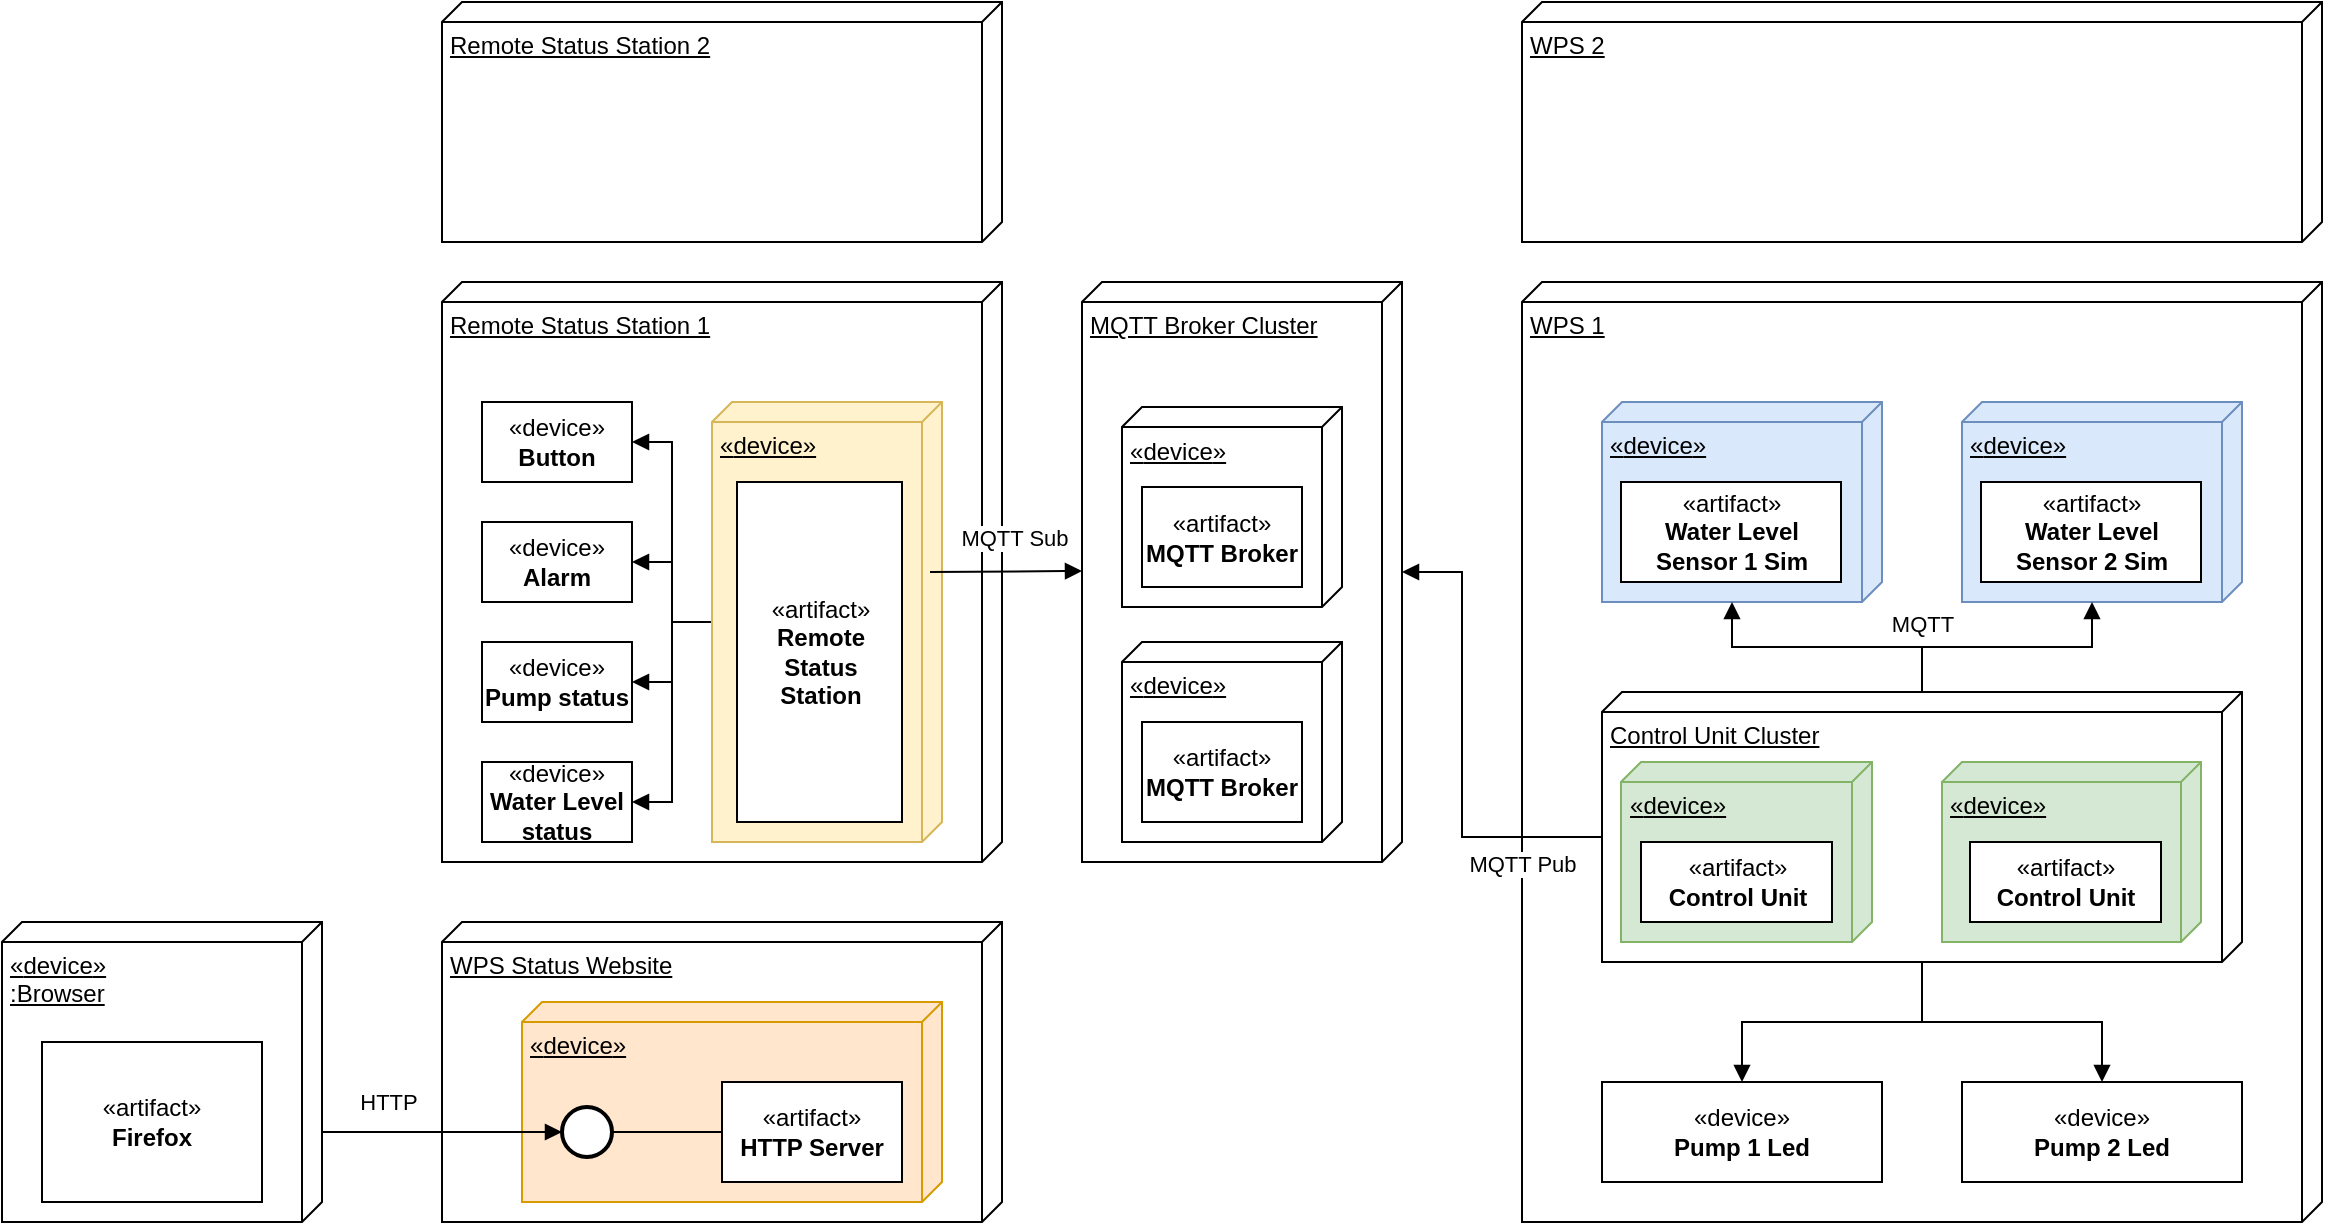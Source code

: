 <mxfile version="22.1.16" type="device">
  <diagram id="-jloQYBRYK6Awh3fImPs" name="Página-1">
    <mxGraphModel dx="2261" dy="2012" grid="1" gridSize="10" guides="1" tooltips="1" connect="1" arrows="1" fold="1" page="1" pageScale="1" pageWidth="827" pageHeight="1169" math="0" shadow="0">
      <root>
        <mxCell id="0" />
        <mxCell id="1" parent="0" />
        <mxCell id="XlQ_gyAynb_7siddWxOq-5" value="MQTT Broker Cluster" style="verticalAlign=top;align=left;spacingTop=8;spacingLeft=2;spacingRight=12;shape=cube;size=10;direction=south;fontStyle=4;html=1;whiteSpace=wrap;" vertex="1" parent="1">
          <mxGeometry x="-40" y="120" width="160" height="290" as="geometry" />
        </mxCell>
        <mxCell id="bxP-EH-jp1SR5SKdyFND-36" value="Remote Status Station 1" style="verticalAlign=top;align=left;spacingTop=8;spacingLeft=2;spacingRight=12;shape=cube;size=10;direction=south;fontStyle=4;html=1;whiteSpace=wrap;" parent="1" vertex="1">
          <mxGeometry x="-360" y="120" width="280" height="290" as="geometry" />
        </mxCell>
        <mxCell id="bxP-EH-jp1SR5SKdyFND-11" value="WPS 1" style="verticalAlign=top;align=left;spacingTop=8;spacingLeft=2;spacingRight=12;shape=cube;size=10;direction=south;fontStyle=4;html=1;whiteSpace=wrap;" parent="1" vertex="1">
          <mxGeometry x="180" y="120" width="400" height="470" as="geometry" />
        </mxCell>
        <mxCell id="bxP-EH-jp1SR5SKdyFND-32" style="edgeStyle=orthogonalEdgeStyle;rounded=0;orthogonalLoop=1;jettySize=auto;html=1;endArrow=block;endFill=1;" parent="1" source="bxP-EH-jp1SR5SKdyFND-1" target="bxP-EH-jp1SR5SKdyFND-8" edge="1">
          <mxGeometry relative="1" as="geometry" />
        </mxCell>
        <mxCell id="bxP-EH-jp1SR5SKdyFND-33" style="edgeStyle=orthogonalEdgeStyle;rounded=0;orthogonalLoop=1;jettySize=auto;html=1;endArrow=block;endFill=1;" parent="1" source="bxP-EH-jp1SR5SKdyFND-1" target="bxP-EH-jp1SR5SKdyFND-9" edge="1">
          <mxGeometry relative="1" as="geometry" />
        </mxCell>
        <mxCell id="bxP-EH-jp1SR5SKdyFND-1" value="Control Unit Cluster" style="verticalAlign=top;align=left;spacingTop=8;spacingLeft=2;spacingRight=12;shape=cube;size=10;direction=south;fontStyle=4;html=1;whiteSpace=wrap;" parent="1" vertex="1">
          <mxGeometry x="220" y="325" width="320" height="135" as="geometry" />
        </mxCell>
        <mxCell id="bxP-EH-jp1SR5SKdyFND-3" value="«&lt;span style=&quot;background-color: initial;&quot;&gt;device&lt;/span&gt;»" style="verticalAlign=top;align=left;spacingTop=8;spacingLeft=2;spacingRight=12;shape=cube;size=10;direction=south;fontStyle=4;html=1;whiteSpace=wrap;fillColor=#dae8fc;strokeColor=#6c8ebf;" parent="1" vertex="1">
          <mxGeometry x="220" y="180" width="140" height="100" as="geometry" />
        </mxCell>
        <mxCell id="bxP-EH-jp1SR5SKdyFND-4" value="«artifact»&lt;br&gt;&lt;b&gt;Water Level Sensor 1 Sim&lt;/b&gt;" style="html=1;whiteSpace=wrap;" parent="1" vertex="1">
          <mxGeometry x="229.5" y="220" width="110" height="50" as="geometry" />
        </mxCell>
        <mxCell id="bxP-EH-jp1SR5SKdyFND-5" value="«&lt;span style=&quot;background-color: initial;&quot;&gt;device&lt;/span&gt;»" style="verticalAlign=top;align=left;spacingTop=8;spacingLeft=2;spacingRight=12;shape=cube;size=10;direction=south;fontStyle=4;html=1;whiteSpace=wrap;fillColor=#dae8fc;strokeColor=#6c8ebf;" parent="1" vertex="1">
          <mxGeometry x="400" y="180" width="140" height="100" as="geometry" />
        </mxCell>
        <mxCell id="bxP-EH-jp1SR5SKdyFND-6" value="«artifact»&lt;br&gt;&lt;b&gt;Water Level Sensor 2 Sim&lt;/b&gt;" style="html=1;whiteSpace=wrap;" parent="1" vertex="1">
          <mxGeometry x="409.5" y="220" width="110" height="50" as="geometry" />
        </mxCell>
        <mxCell id="bxP-EH-jp1SR5SKdyFND-8" value="«device»&lt;br&gt;&lt;b&gt;Pump 1 Led&lt;/b&gt;" style="html=1;whiteSpace=wrap;" parent="1" vertex="1">
          <mxGeometry x="220" y="520" width="140" height="50" as="geometry" />
        </mxCell>
        <mxCell id="bxP-EH-jp1SR5SKdyFND-9" value="«device»&lt;br&gt;&lt;b&gt;Pump 2 Led&lt;/b&gt;" style="html=1;whiteSpace=wrap;" parent="1" vertex="1">
          <mxGeometry x="400" y="520" width="140" height="50" as="geometry" />
        </mxCell>
        <mxCell id="bxP-EH-jp1SR5SKdyFND-12" value="WPS 2" style="verticalAlign=top;align=left;spacingTop=8;spacingLeft=2;spacingRight=12;shape=cube;size=10;direction=south;fontStyle=4;html=1;whiteSpace=wrap;" parent="1" vertex="1">
          <mxGeometry x="180" y="-20" width="400" height="120" as="geometry" />
        </mxCell>
        <mxCell id="bxP-EH-jp1SR5SKdyFND-29" style="edgeStyle=orthogonalEdgeStyle;rounded=0;orthogonalLoop=1;jettySize=auto;html=1;entryX=0;entryY=0;entryDx=100;entryDy=75;entryPerimeter=0;endArrow=block;endFill=1;" parent="1" source="bxP-EH-jp1SR5SKdyFND-1" target="bxP-EH-jp1SR5SKdyFND-3" edge="1">
          <mxGeometry relative="1" as="geometry" />
        </mxCell>
        <mxCell id="bxP-EH-jp1SR5SKdyFND-31" value="MQTT" style="edgeLabel;html=1;align=center;verticalAlign=middle;resizable=0;points=[];labelBackgroundColor=none;" parent="bxP-EH-jp1SR5SKdyFND-29" vertex="1" connectable="0">
          <mxGeometry x="-0.345" y="2" relative="1" as="geometry">
            <mxPoint x="23" y="-14" as="offset" />
          </mxGeometry>
        </mxCell>
        <mxCell id="bxP-EH-jp1SR5SKdyFND-30" style="edgeStyle=orthogonalEdgeStyle;rounded=0;orthogonalLoop=1;jettySize=auto;html=1;entryX=0;entryY=0;entryDx=100;entryDy=75;entryPerimeter=0;endArrow=block;endFill=1;" parent="1" source="bxP-EH-jp1SR5SKdyFND-1" target="bxP-EH-jp1SR5SKdyFND-5" edge="1">
          <mxGeometry relative="1" as="geometry" />
        </mxCell>
        <mxCell id="bxP-EH-jp1SR5SKdyFND-50" style="edgeStyle=orthogonalEdgeStyle;rounded=0;orthogonalLoop=1;jettySize=auto;html=1;entryX=1;entryY=0.5;entryDx=0;entryDy=0;endArrow=block;endFill=1;" parent="1" source="bxP-EH-jp1SR5SKdyFND-37" target="bxP-EH-jp1SR5SKdyFND-42" edge="1">
          <mxGeometry relative="1" as="geometry">
            <Array as="points">
              <mxPoint x="-245" y="290" />
              <mxPoint x="-245" y="200" />
            </Array>
          </mxGeometry>
        </mxCell>
        <mxCell id="bxP-EH-jp1SR5SKdyFND-51" style="edgeStyle=orthogonalEdgeStyle;rounded=0;orthogonalLoop=1;jettySize=auto;html=1;entryX=1;entryY=0.5;entryDx=0;entryDy=0;endArrow=block;endFill=1;" parent="1" source="bxP-EH-jp1SR5SKdyFND-37" target="bxP-EH-jp1SR5SKdyFND-41" edge="1">
          <mxGeometry relative="1" as="geometry" />
        </mxCell>
        <mxCell id="bxP-EH-jp1SR5SKdyFND-52" style="edgeStyle=orthogonalEdgeStyle;rounded=0;orthogonalLoop=1;jettySize=auto;html=1;entryX=1;entryY=0.5;entryDx=0;entryDy=0;endArrow=block;endFill=1;" parent="1" source="bxP-EH-jp1SR5SKdyFND-37" target="bxP-EH-jp1SR5SKdyFND-40" edge="1">
          <mxGeometry relative="1" as="geometry" />
        </mxCell>
        <mxCell id="bxP-EH-jp1SR5SKdyFND-54" style="edgeStyle=orthogonalEdgeStyle;rounded=0;orthogonalLoop=1;jettySize=auto;html=1;entryX=1;entryY=0.5;entryDx=0;entryDy=0;endArrow=block;endFill=1;" parent="1" source="bxP-EH-jp1SR5SKdyFND-37" target="bxP-EH-jp1SR5SKdyFND-39" edge="1">
          <mxGeometry relative="1" as="geometry" />
        </mxCell>
        <mxCell id="bxP-EH-jp1SR5SKdyFND-37" value="«&lt;span style=&quot;background-color: initial;&quot;&gt;device&lt;/span&gt;»" style="verticalAlign=top;align=left;spacingTop=8;spacingLeft=2;spacingRight=12;shape=cube;size=10;direction=south;fontStyle=4;html=1;whiteSpace=wrap;fillColor=#fff2cc;strokeColor=#d6b656;" parent="1" vertex="1">
          <mxGeometry x="-225" y="180" width="115" height="220" as="geometry" />
        </mxCell>
        <mxCell id="bxP-EH-jp1SR5SKdyFND-38" value="«artifact»&lt;br&gt;&lt;b&gt;Remote Status &lt;br&gt;Station&lt;br&gt;&lt;/b&gt;" style="html=1;whiteSpace=wrap;" parent="1" vertex="1">
          <mxGeometry x="-212.5" y="220" width="82.5" height="170" as="geometry" />
        </mxCell>
        <mxCell id="bxP-EH-jp1SR5SKdyFND-39" value="«device»&lt;br&gt;&lt;b&gt;Water Level status&lt;/b&gt;" style="html=1;whiteSpace=wrap;" parent="1" vertex="1">
          <mxGeometry x="-340" y="360" width="75" height="40" as="geometry" />
        </mxCell>
        <mxCell id="bxP-EH-jp1SR5SKdyFND-40" value="«device»&lt;br&gt;&lt;b&gt;Pump status&lt;/b&gt;" style="html=1;whiteSpace=wrap;" parent="1" vertex="1">
          <mxGeometry x="-340" y="300" width="75" height="40" as="geometry" />
        </mxCell>
        <mxCell id="bxP-EH-jp1SR5SKdyFND-41" value="«device»&lt;br&gt;&lt;b&gt;Alarm&lt;/b&gt;" style="html=1;whiteSpace=wrap;" parent="1" vertex="1">
          <mxGeometry x="-340" y="240" width="75" height="40" as="geometry" />
        </mxCell>
        <mxCell id="bxP-EH-jp1SR5SKdyFND-42" value="«device»&lt;br&gt;&lt;b&gt;Button&lt;/b&gt;" style="html=1;whiteSpace=wrap;" parent="1" vertex="1">
          <mxGeometry x="-340" y="180" width="75" height="40" as="geometry" />
        </mxCell>
        <mxCell id="bxP-EH-jp1SR5SKdyFND-57" value="Remote Status Station 2" style="verticalAlign=top;align=left;spacingTop=8;spacingLeft=2;spacingRight=12;shape=cube;size=10;direction=south;fontStyle=4;html=1;whiteSpace=wrap;" parent="1" vertex="1">
          <mxGeometry x="-360" y="-20" width="280" height="120" as="geometry" />
        </mxCell>
        <mxCell id="bxP-EH-jp1SR5SKdyFND-61" value="WPS Status Website" style="verticalAlign=top;align=left;spacingTop=8;spacingLeft=2;spacingRight=12;shape=cube;size=10;direction=south;fontStyle=4;html=1;whiteSpace=wrap;" parent="1" vertex="1">
          <mxGeometry x="-360" y="440" width="280" height="150" as="geometry" />
        </mxCell>
        <mxCell id="bxP-EH-jp1SR5SKdyFND-63" value="«&lt;span style=&quot;background-color: initial;&quot;&gt;device&lt;/span&gt;»" style="verticalAlign=top;align=left;spacingTop=8;spacingLeft=2;spacingRight=12;shape=cube;size=10;direction=south;fontStyle=4;html=1;whiteSpace=wrap;fillColor=#ffe6cc;strokeColor=#d79b00;" parent="1" vertex="1">
          <mxGeometry x="-320" y="480" width="210" height="100" as="geometry" />
        </mxCell>
        <mxCell id="bxP-EH-jp1SR5SKdyFND-64" value="«artifact»&lt;br&gt;&lt;b&gt;HTTP Server&lt;/b&gt;" style="html=1;whiteSpace=wrap;" parent="1" vertex="1">
          <mxGeometry x="-220" y="520" width="90" height="50" as="geometry" />
        </mxCell>
        <mxCell id="bxP-EH-jp1SR5SKdyFND-70" value="«&lt;span style=&quot;border-color: var(--border-color); color: rgb(0, 0, 0); background-color: initial;&quot;&gt;device&lt;/span&gt;&lt;span style=&quot;color: rgb(0, 0, 0);&quot;&gt;»&lt;br&gt;:Browser&lt;br&gt;&lt;/span&gt;" style="verticalAlign=top;align=left;spacingTop=8;spacingLeft=2;spacingRight=12;shape=cube;size=10;direction=south;fontStyle=4;html=1;whiteSpace=wrap;" parent="1" vertex="1">
          <mxGeometry x="-580" y="440" width="160" height="150" as="geometry" />
        </mxCell>
        <mxCell id="bxP-EH-jp1SR5SKdyFND-71" value="«artifact»&lt;br&gt;&lt;b&gt;Firefox&lt;/b&gt;" style="html=1;whiteSpace=wrap;" parent="1" vertex="1">
          <mxGeometry x="-560" y="500" width="110" height="80" as="geometry" />
        </mxCell>
        <mxCell id="bxP-EH-jp1SR5SKdyFND-73" style="edgeStyle=orthogonalEdgeStyle;rounded=0;orthogonalLoop=1;jettySize=auto;html=1;entryX=0;entryY=0.5;entryDx=0;entryDy=0;endArrow=block;endFill=1;" parent="1" source="bxP-EH-jp1SR5SKdyFND-70" target="bxP-EH-jp1SR5SKdyFND-75" edge="1">
          <mxGeometry relative="1" as="geometry">
            <Array as="points">
              <mxPoint x="-370" y="545" />
              <mxPoint x="-370" y="545" />
            </Array>
          </mxGeometry>
        </mxCell>
        <mxCell id="bxP-EH-jp1SR5SKdyFND-74" value="HTTP" style="edgeLabel;html=1;align=center;verticalAlign=middle;resizable=0;points=[];" parent="bxP-EH-jp1SR5SKdyFND-73" vertex="1" connectable="0">
          <mxGeometry x="-0.35" y="-2" relative="1" as="geometry">
            <mxPoint x="-6" y="-17" as="offset" />
          </mxGeometry>
        </mxCell>
        <mxCell id="bxP-EH-jp1SR5SKdyFND-76" style="edgeStyle=orthogonalEdgeStyle;rounded=0;orthogonalLoop=1;jettySize=auto;html=1;entryX=0;entryY=0.5;entryDx=0;entryDy=0;endArrow=none;endFill=0;" parent="1" source="bxP-EH-jp1SR5SKdyFND-75" target="bxP-EH-jp1SR5SKdyFND-64" edge="1">
          <mxGeometry relative="1" as="geometry" />
        </mxCell>
        <mxCell id="bxP-EH-jp1SR5SKdyFND-75" value="" style="ellipse;whiteSpace=wrap;html=1;aspect=fixed;strokeWidth=2;" parent="1" vertex="1">
          <mxGeometry x="-300" y="532.5" width="25" height="25" as="geometry" />
        </mxCell>
        <mxCell id="XlQ_gyAynb_7siddWxOq-1" value="«&lt;span style=&quot;background-color: initial;&quot;&gt;device&lt;/span&gt;»" style="verticalAlign=top;align=left;spacingTop=8;spacingLeft=2;spacingRight=12;shape=cube;size=10;direction=south;fontStyle=4;html=1;whiteSpace=wrap;" vertex="1" parent="1">
          <mxGeometry x="-20" y="182.5" width="110" height="100" as="geometry" />
        </mxCell>
        <mxCell id="XlQ_gyAynb_7siddWxOq-2" value="«artifact»&lt;br&gt;&lt;b&gt;MQTT Broker&lt;/b&gt;" style="html=1;whiteSpace=wrap;" vertex="1" parent="1">
          <mxGeometry x="-10" y="222.5" width="80" height="50" as="geometry" />
        </mxCell>
        <mxCell id="XlQ_gyAynb_7siddWxOq-3" value="«&lt;span style=&quot;background-color: initial;&quot;&gt;device&lt;/span&gt;»" style="verticalAlign=top;align=left;spacingTop=8;spacingLeft=2;spacingRight=12;shape=cube;size=10;direction=south;fontStyle=4;html=1;whiteSpace=wrap;" vertex="1" parent="1">
          <mxGeometry x="-20" y="300" width="110" height="100" as="geometry" />
        </mxCell>
        <mxCell id="XlQ_gyAynb_7siddWxOq-7" value="«&lt;span style=&quot;background-color: initial;&quot;&gt;device&lt;/span&gt;»" style="verticalAlign=top;align=left;spacingTop=8;spacingLeft=2;spacingRight=12;shape=cube;size=10;direction=south;fontStyle=4;html=1;whiteSpace=wrap;fillColor=#d5e8d4;strokeColor=#82b366;" vertex="1" parent="1">
          <mxGeometry x="390" y="360" width="129.5" height="90" as="geometry" />
        </mxCell>
        <mxCell id="XlQ_gyAynb_7siddWxOq-4" value="«artifact»&lt;br&gt;&lt;b&gt;MQTT Broker&lt;/b&gt;" style="html=1;whiteSpace=wrap;" vertex="1" parent="1">
          <mxGeometry x="-10" y="340" width="80" height="50" as="geometry" />
        </mxCell>
        <mxCell id="bxP-EH-jp1SR5SKdyFND-48" value="«artifact»&lt;br&gt;&lt;b&gt;Control Unit&lt;/b&gt;" style="html=1;whiteSpace=wrap;" parent="1" vertex="1">
          <mxGeometry x="404" y="400" width="95.5" height="40" as="geometry" />
        </mxCell>
        <mxCell id="XlQ_gyAynb_7siddWxOq-8" value="«&lt;span style=&quot;background-color: initial;&quot;&gt;device&lt;/span&gt;»" style="verticalAlign=top;align=left;spacingTop=8;spacingLeft=2;spacingRight=12;shape=cube;size=10;direction=south;fontStyle=4;html=1;whiteSpace=wrap;fillColor=#d5e8d4;strokeColor=#82b366;" vertex="1" parent="1">
          <mxGeometry x="229.5" y="360" width="125.5" height="90" as="geometry" />
        </mxCell>
        <mxCell id="XlQ_gyAynb_7siddWxOq-9" value="«artifact»&lt;br&gt;&lt;b&gt;Control Unit&lt;/b&gt;" style="html=1;whiteSpace=wrap;" vertex="1" parent="1">
          <mxGeometry x="239.5" y="400" width="95.5" height="40" as="geometry" />
        </mxCell>
        <mxCell id="XlQ_gyAynb_7siddWxOq-10" value="" style="endArrow=block;html=1;rounded=0;exitX=0;exitY=0;exitDx=72.5;exitDy=320;exitPerimeter=0;entryX=0;entryY=0;entryDx=145;entryDy=0;entryPerimeter=0;edgeStyle=orthogonalEdgeStyle;endFill=1;" edge="1" parent="1" source="bxP-EH-jp1SR5SKdyFND-1" target="XlQ_gyAynb_7siddWxOq-5">
          <mxGeometry width="50" height="50" relative="1" as="geometry">
            <mxPoint x="-120" y="420" as="sourcePoint" />
            <mxPoint x="-70" y="370" as="targetPoint" />
            <Array as="points">
              <mxPoint x="150" y="398" />
              <mxPoint x="150" y="265" />
            </Array>
          </mxGeometry>
        </mxCell>
        <mxCell id="XlQ_gyAynb_7siddWxOq-12" value="MQTT Pub" style="edgeLabel;html=1;align=center;verticalAlign=middle;resizable=0;points=[];" vertex="1" connectable="0" parent="XlQ_gyAynb_7siddWxOq-10">
          <mxGeometry x="0.062" y="-2" relative="1" as="geometry">
            <mxPoint x="28" y="67" as="offset" />
          </mxGeometry>
        </mxCell>
        <mxCell id="XlQ_gyAynb_7siddWxOq-11" value="" style="endArrow=none;html=1;rounded=0;exitX=0.497;exitY=1.006;exitDx=0;exitDy=0;exitPerimeter=0;endFill=0;startArrow=block;startFill=1;" edge="1" parent="1">
          <mxGeometry width="50" height="50" relative="1" as="geometry">
            <mxPoint x="-40.0" y="264.5" as="sourcePoint" />
            <mxPoint x="-116" y="265" as="targetPoint" />
          </mxGeometry>
        </mxCell>
        <mxCell id="XlQ_gyAynb_7siddWxOq-13" value="MQTT Sub" style="edgeLabel;html=1;align=center;verticalAlign=middle;resizable=0;points=[];" vertex="1" connectable="0" parent="XlQ_gyAynb_7siddWxOq-11">
          <mxGeometry x="-0.012" y="1" relative="1" as="geometry">
            <mxPoint x="3" y="-18" as="offset" />
          </mxGeometry>
        </mxCell>
      </root>
    </mxGraphModel>
  </diagram>
</mxfile>
